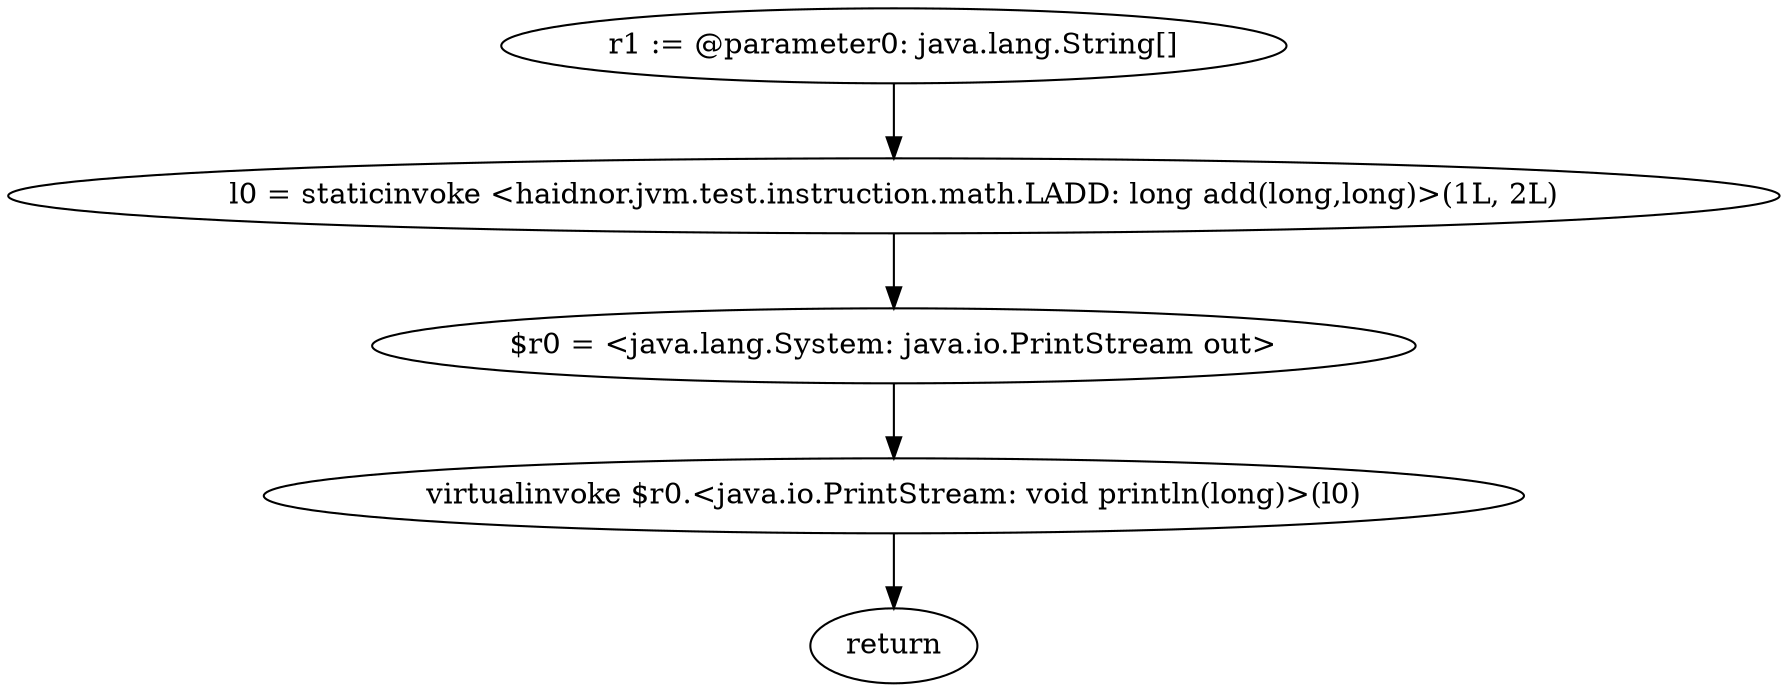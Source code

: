digraph "unitGraph" {
    "r1 := @parameter0: java.lang.String[]"
    "l0 = staticinvoke <haidnor.jvm.test.instruction.math.LADD: long add(long,long)>(1L, 2L)"
    "$r0 = <java.lang.System: java.io.PrintStream out>"
    "virtualinvoke $r0.<java.io.PrintStream: void println(long)>(l0)"
    "return"
    "r1 := @parameter0: java.lang.String[]"->"l0 = staticinvoke <haidnor.jvm.test.instruction.math.LADD: long add(long,long)>(1L, 2L)";
    "l0 = staticinvoke <haidnor.jvm.test.instruction.math.LADD: long add(long,long)>(1L, 2L)"->"$r0 = <java.lang.System: java.io.PrintStream out>";
    "$r0 = <java.lang.System: java.io.PrintStream out>"->"virtualinvoke $r0.<java.io.PrintStream: void println(long)>(l0)";
    "virtualinvoke $r0.<java.io.PrintStream: void println(long)>(l0)"->"return";
}
